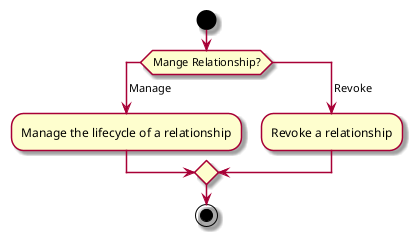 @startuml

skin rose

start
switch (Mange Relationship?)
case ( Manage )
  :Manage the lifecycle of a relationship;
case ( Revoke )
  :Revoke a relationship;
endswitch
stop

@enduml
